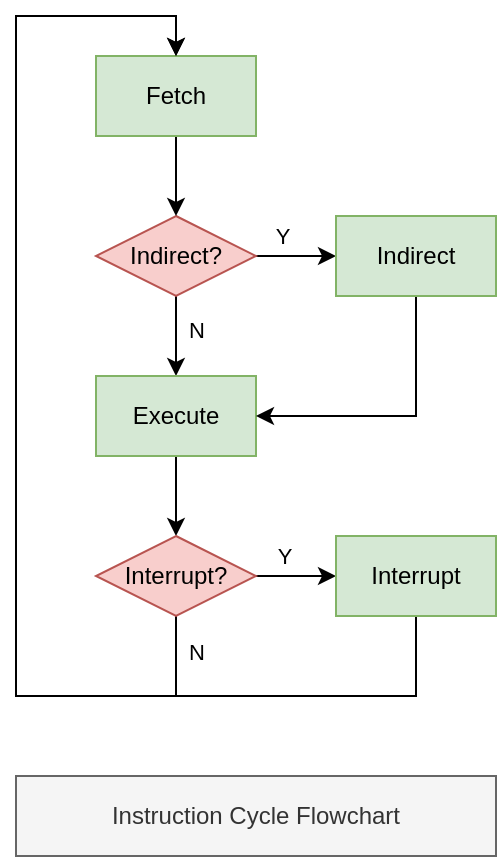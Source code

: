 <mxfile version="27.1.1">
  <diagram name="第 1 页" id="F9XWEiuC8iQF-FuhdzgJ">
    <mxGraphModel dx="946" dy="610" grid="1" gridSize="10" guides="1" tooltips="1" connect="1" arrows="1" fold="1" page="1" pageScale="1" pageWidth="827" pageHeight="1169" math="0" shadow="0">
      <root>
        <mxCell id="0" />
        <mxCell id="1" parent="0" />
        <mxCell id="Ua_5Ni9TRIw10Cr9BPb5-10" value="" style="edgeStyle=orthogonalEdgeStyle;rounded=0;orthogonalLoop=1;jettySize=auto;html=1;" edge="1" parent="1" source="Ua_5Ni9TRIw10Cr9BPb5-2" target="Ua_5Ni9TRIw10Cr9BPb5-4">
          <mxGeometry relative="1" as="geometry" />
        </mxCell>
        <mxCell id="Ua_5Ni9TRIw10Cr9BPb5-22" value="N" style="edgeLabel;html=1;align=center;verticalAlign=middle;resizable=0;points=[];" vertex="1" connectable="0" parent="Ua_5Ni9TRIw10Cr9BPb5-10">
          <mxGeometry x="-0.15" relative="1" as="geometry">
            <mxPoint x="10" as="offset" />
          </mxGeometry>
        </mxCell>
        <mxCell id="Ua_5Ni9TRIw10Cr9BPb5-11" value="" style="edgeStyle=orthogonalEdgeStyle;rounded=0;orthogonalLoop=1;jettySize=auto;html=1;" edge="1" parent="1" source="Ua_5Ni9TRIw10Cr9BPb5-2" target="Ua_5Ni9TRIw10Cr9BPb5-7">
          <mxGeometry relative="1" as="geometry" />
        </mxCell>
        <mxCell id="Ua_5Ni9TRIw10Cr9BPb5-21" value="Y" style="edgeLabel;html=1;align=center;verticalAlign=middle;resizable=0;points=[];" vertex="1" connectable="0" parent="Ua_5Ni9TRIw10Cr9BPb5-11">
          <mxGeometry x="-0.35" relative="1" as="geometry">
            <mxPoint y="-10" as="offset" />
          </mxGeometry>
        </mxCell>
        <mxCell id="Ua_5Ni9TRIw10Cr9BPb5-2" value="Indirect?" style="rhombus;whiteSpace=wrap;html=1;fillColor=#f8cecc;strokeColor=#b85450;" vertex="1" parent="1">
          <mxGeometry x="200" y="160" width="80" height="40" as="geometry" />
        </mxCell>
        <mxCell id="Ua_5Ni9TRIw10Cr9BPb5-9" value="" style="edgeStyle=orthogonalEdgeStyle;rounded=0;orthogonalLoop=1;jettySize=auto;html=1;" edge="1" parent="1" source="Ua_5Ni9TRIw10Cr9BPb5-3" target="Ua_5Ni9TRIw10Cr9BPb5-2">
          <mxGeometry relative="1" as="geometry" />
        </mxCell>
        <mxCell id="Ua_5Ni9TRIw10Cr9BPb5-3" value="Fetch" style="rounded=0;whiteSpace=wrap;html=1;fillColor=#d5e8d4;strokeColor=#82b366;" vertex="1" parent="1">
          <mxGeometry x="200" y="80" width="80" height="40" as="geometry" />
        </mxCell>
        <mxCell id="Ua_5Ni9TRIw10Cr9BPb5-14" value="" style="edgeStyle=orthogonalEdgeStyle;rounded=0;orthogonalLoop=1;jettySize=auto;html=1;" edge="1" parent="1" source="Ua_5Ni9TRIw10Cr9BPb5-4" target="Ua_5Ni9TRIw10Cr9BPb5-5">
          <mxGeometry relative="1" as="geometry" />
        </mxCell>
        <mxCell id="Ua_5Ni9TRIw10Cr9BPb5-4" value="Execute" style="rounded=0;whiteSpace=wrap;html=1;fillColor=#d5e8d4;strokeColor=#82b366;" vertex="1" parent="1">
          <mxGeometry x="200" y="240" width="80" height="40" as="geometry" />
        </mxCell>
        <mxCell id="Ua_5Ni9TRIw10Cr9BPb5-15" value="" style="edgeStyle=orthogonalEdgeStyle;rounded=0;orthogonalLoop=1;jettySize=auto;html=1;" edge="1" parent="1" source="Ua_5Ni9TRIw10Cr9BPb5-5" target="Ua_5Ni9TRIw10Cr9BPb5-8">
          <mxGeometry relative="1" as="geometry" />
        </mxCell>
        <mxCell id="Ua_5Ni9TRIw10Cr9BPb5-23" value="Y" style="edgeLabel;html=1;align=center;verticalAlign=middle;resizable=0;points=[];" vertex="1" connectable="0" parent="Ua_5Ni9TRIw10Cr9BPb5-15">
          <mxGeometry x="-0.3" y="2" relative="1" as="geometry">
            <mxPoint y="-8" as="offset" />
          </mxGeometry>
        </mxCell>
        <mxCell id="Ua_5Ni9TRIw10Cr9BPb5-18" style="edgeStyle=orthogonalEdgeStyle;rounded=0;orthogonalLoop=1;jettySize=auto;html=1;exitX=0.5;exitY=1;exitDx=0;exitDy=0;entryX=0.5;entryY=0;entryDx=0;entryDy=0;" edge="1" parent="1" source="Ua_5Ni9TRIw10Cr9BPb5-5" target="Ua_5Ni9TRIw10Cr9BPb5-3">
          <mxGeometry relative="1" as="geometry">
            <Array as="points">
              <mxPoint x="240" y="400" />
              <mxPoint x="160" y="400" />
              <mxPoint x="160" y="60" />
              <mxPoint x="240" y="60" />
            </Array>
          </mxGeometry>
        </mxCell>
        <mxCell id="Ua_5Ni9TRIw10Cr9BPb5-24" value="N" style="edgeLabel;html=1;align=center;verticalAlign=middle;resizable=0;points=[];" vertex="1" connectable="0" parent="Ua_5Ni9TRIw10Cr9BPb5-18">
          <mxGeometry x="-0.936" relative="1" as="geometry">
            <mxPoint x="10" as="offset" />
          </mxGeometry>
        </mxCell>
        <mxCell id="Ua_5Ni9TRIw10Cr9BPb5-5" value="Interrupt?" style="rhombus;whiteSpace=wrap;html=1;fillColor=#f8cecc;strokeColor=#b85450;" vertex="1" parent="1">
          <mxGeometry x="200" y="320" width="80" height="40" as="geometry" />
        </mxCell>
        <mxCell id="Ua_5Ni9TRIw10Cr9BPb5-13" style="edgeStyle=orthogonalEdgeStyle;rounded=0;orthogonalLoop=1;jettySize=auto;html=1;exitX=0.5;exitY=1;exitDx=0;exitDy=0;entryX=1;entryY=0.5;entryDx=0;entryDy=0;" edge="1" parent="1" source="Ua_5Ni9TRIw10Cr9BPb5-7" target="Ua_5Ni9TRIw10Cr9BPb5-4">
          <mxGeometry relative="1" as="geometry" />
        </mxCell>
        <mxCell id="Ua_5Ni9TRIw10Cr9BPb5-7" value="Indirect" style="rounded=0;whiteSpace=wrap;html=1;fillColor=#d5e8d4;strokeColor=#82b366;" vertex="1" parent="1">
          <mxGeometry x="320" y="160" width="80" height="40" as="geometry" />
        </mxCell>
        <mxCell id="Ua_5Ni9TRIw10Cr9BPb5-19" style="edgeStyle=orthogonalEdgeStyle;rounded=0;orthogonalLoop=1;jettySize=auto;html=1;exitX=0.5;exitY=1;exitDx=0;exitDy=0;entryX=0.5;entryY=0;entryDx=0;entryDy=0;" edge="1" parent="1" source="Ua_5Ni9TRIw10Cr9BPb5-8" target="Ua_5Ni9TRIw10Cr9BPb5-3">
          <mxGeometry relative="1" as="geometry">
            <Array as="points">
              <mxPoint x="360" y="400" />
              <mxPoint x="160" y="400" />
              <mxPoint x="160" y="60" />
              <mxPoint x="240" y="60" />
            </Array>
          </mxGeometry>
        </mxCell>
        <mxCell id="Ua_5Ni9TRIw10Cr9BPb5-8" value="Interrupt" style="rounded=0;whiteSpace=wrap;html=1;fillColor=#d5e8d4;strokeColor=#82b366;" vertex="1" parent="1">
          <mxGeometry x="320" y="320" width="80" height="40" as="geometry" />
        </mxCell>
        <mxCell id="Ua_5Ni9TRIw10Cr9BPb5-20" value="Instruction Cycle Flowchart" style="rounded=0;whiteSpace=wrap;html=1;fillColor=#f5f5f5;fontColor=#333333;strokeColor=#666666;" vertex="1" parent="1">
          <mxGeometry x="160" y="440" width="240" height="40" as="geometry" />
        </mxCell>
      </root>
    </mxGraphModel>
  </diagram>
</mxfile>
